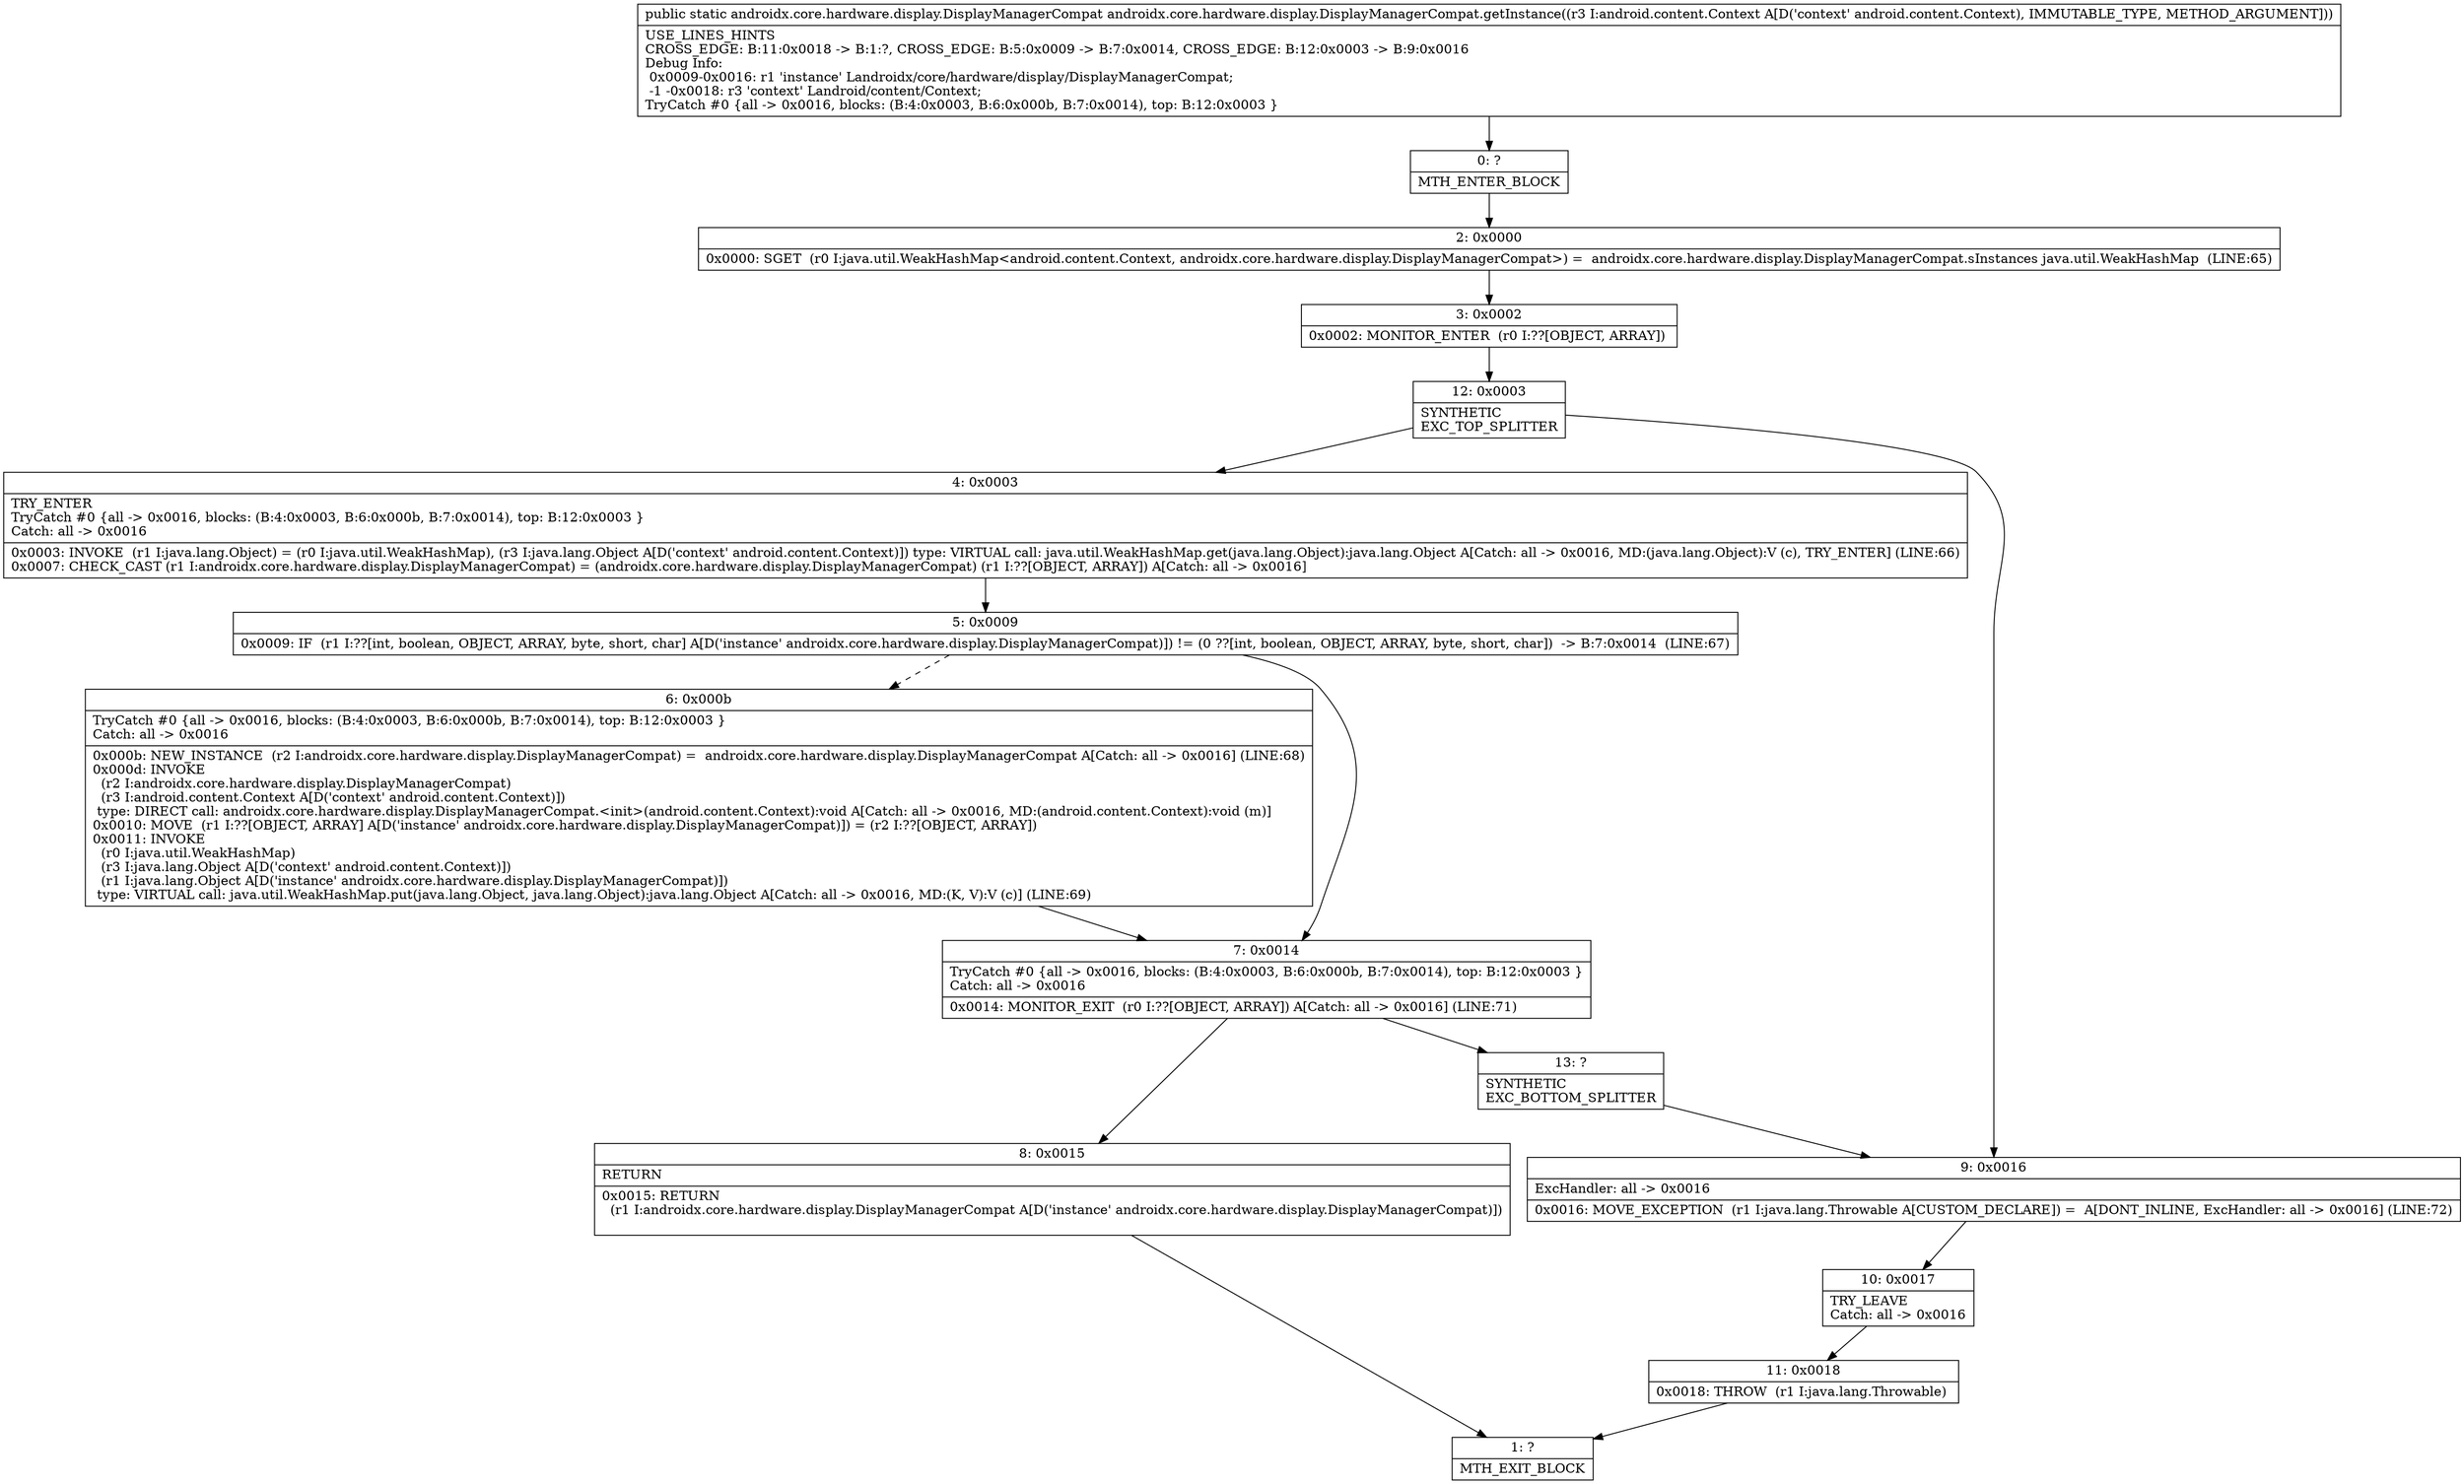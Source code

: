digraph "CFG forandroidx.core.hardware.display.DisplayManagerCompat.getInstance(Landroid\/content\/Context;)Landroidx\/core\/hardware\/display\/DisplayManagerCompat;" {
Node_0 [shape=record,label="{0\:\ ?|MTH_ENTER_BLOCK\l}"];
Node_2 [shape=record,label="{2\:\ 0x0000|0x0000: SGET  (r0 I:java.util.WeakHashMap\<android.content.Context, androidx.core.hardware.display.DisplayManagerCompat\>) =  androidx.core.hardware.display.DisplayManagerCompat.sInstances java.util.WeakHashMap  (LINE:65)\l}"];
Node_3 [shape=record,label="{3\:\ 0x0002|0x0002: MONITOR_ENTER  (r0 I:??[OBJECT, ARRAY]) \l}"];
Node_12 [shape=record,label="{12\:\ 0x0003|SYNTHETIC\lEXC_TOP_SPLITTER\l}"];
Node_4 [shape=record,label="{4\:\ 0x0003|TRY_ENTER\lTryCatch #0 \{all \-\> 0x0016, blocks: (B:4:0x0003, B:6:0x000b, B:7:0x0014), top: B:12:0x0003 \}\lCatch: all \-\> 0x0016\l|0x0003: INVOKE  (r1 I:java.lang.Object) = (r0 I:java.util.WeakHashMap), (r3 I:java.lang.Object A[D('context' android.content.Context)]) type: VIRTUAL call: java.util.WeakHashMap.get(java.lang.Object):java.lang.Object A[Catch: all \-\> 0x0016, MD:(java.lang.Object):V (c), TRY_ENTER] (LINE:66)\l0x0007: CHECK_CAST (r1 I:androidx.core.hardware.display.DisplayManagerCompat) = (androidx.core.hardware.display.DisplayManagerCompat) (r1 I:??[OBJECT, ARRAY]) A[Catch: all \-\> 0x0016]\l}"];
Node_5 [shape=record,label="{5\:\ 0x0009|0x0009: IF  (r1 I:??[int, boolean, OBJECT, ARRAY, byte, short, char] A[D('instance' androidx.core.hardware.display.DisplayManagerCompat)]) != (0 ??[int, boolean, OBJECT, ARRAY, byte, short, char])  \-\> B:7:0x0014  (LINE:67)\l}"];
Node_6 [shape=record,label="{6\:\ 0x000b|TryCatch #0 \{all \-\> 0x0016, blocks: (B:4:0x0003, B:6:0x000b, B:7:0x0014), top: B:12:0x0003 \}\lCatch: all \-\> 0x0016\l|0x000b: NEW_INSTANCE  (r2 I:androidx.core.hardware.display.DisplayManagerCompat) =  androidx.core.hardware.display.DisplayManagerCompat A[Catch: all \-\> 0x0016] (LINE:68)\l0x000d: INVOKE  \l  (r2 I:androidx.core.hardware.display.DisplayManagerCompat)\l  (r3 I:android.content.Context A[D('context' android.content.Context)])\l type: DIRECT call: androidx.core.hardware.display.DisplayManagerCompat.\<init\>(android.content.Context):void A[Catch: all \-\> 0x0016, MD:(android.content.Context):void (m)]\l0x0010: MOVE  (r1 I:??[OBJECT, ARRAY] A[D('instance' androidx.core.hardware.display.DisplayManagerCompat)]) = (r2 I:??[OBJECT, ARRAY]) \l0x0011: INVOKE  \l  (r0 I:java.util.WeakHashMap)\l  (r3 I:java.lang.Object A[D('context' android.content.Context)])\l  (r1 I:java.lang.Object A[D('instance' androidx.core.hardware.display.DisplayManagerCompat)])\l type: VIRTUAL call: java.util.WeakHashMap.put(java.lang.Object, java.lang.Object):java.lang.Object A[Catch: all \-\> 0x0016, MD:(K, V):V (c)] (LINE:69)\l}"];
Node_7 [shape=record,label="{7\:\ 0x0014|TryCatch #0 \{all \-\> 0x0016, blocks: (B:4:0x0003, B:6:0x000b, B:7:0x0014), top: B:12:0x0003 \}\lCatch: all \-\> 0x0016\l|0x0014: MONITOR_EXIT  (r0 I:??[OBJECT, ARRAY]) A[Catch: all \-\> 0x0016] (LINE:71)\l}"];
Node_8 [shape=record,label="{8\:\ 0x0015|RETURN\l|0x0015: RETURN  \l  (r1 I:androidx.core.hardware.display.DisplayManagerCompat A[D('instance' androidx.core.hardware.display.DisplayManagerCompat)])\l \l}"];
Node_1 [shape=record,label="{1\:\ ?|MTH_EXIT_BLOCK\l}"];
Node_13 [shape=record,label="{13\:\ ?|SYNTHETIC\lEXC_BOTTOM_SPLITTER\l}"];
Node_9 [shape=record,label="{9\:\ 0x0016|ExcHandler: all \-\> 0x0016\l|0x0016: MOVE_EXCEPTION  (r1 I:java.lang.Throwable A[CUSTOM_DECLARE]) =  A[DONT_INLINE, ExcHandler: all \-\> 0x0016] (LINE:72)\l}"];
Node_10 [shape=record,label="{10\:\ 0x0017|TRY_LEAVE\lCatch: all \-\> 0x0016\l}"];
Node_11 [shape=record,label="{11\:\ 0x0018|0x0018: THROW  (r1 I:java.lang.Throwable) \l}"];
MethodNode[shape=record,label="{public static androidx.core.hardware.display.DisplayManagerCompat androidx.core.hardware.display.DisplayManagerCompat.getInstance((r3 I:android.content.Context A[D('context' android.content.Context), IMMUTABLE_TYPE, METHOD_ARGUMENT]))  | USE_LINES_HINTS\lCROSS_EDGE: B:11:0x0018 \-\> B:1:?, CROSS_EDGE: B:5:0x0009 \-\> B:7:0x0014, CROSS_EDGE: B:12:0x0003 \-\> B:9:0x0016\lDebug Info:\l  0x0009\-0x0016: r1 'instance' Landroidx\/core\/hardware\/display\/DisplayManagerCompat;\l  \-1 \-0x0018: r3 'context' Landroid\/content\/Context;\lTryCatch #0 \{all \-\> 0x0016, blocks: (B:4:0x0003, B:6:0x000b, B:7:0x0014), top: B:12:0x0003 \}\l}"];
MethodNode -> Node_0;Node_0 -> Node_2;
Node_2 -> Node_3;
Node_3 -> Node_12;
Node_12 -> Node_4;
Node_12 -> Node_9;
Node_4 -> Node_5;
Node_5 -> Node_6[style=dashed];
Node_5 -> Node_7;
Node_6 -> Node_7;
Node_7 -> Node_8;
Node_7 -> Node_13;
Node_8 -> Node_1;
Node_13 -> Node_9;
Node_9 -> Node_10;
Node_10 -> Node_11;
Node_11 -> Node_1;
}

